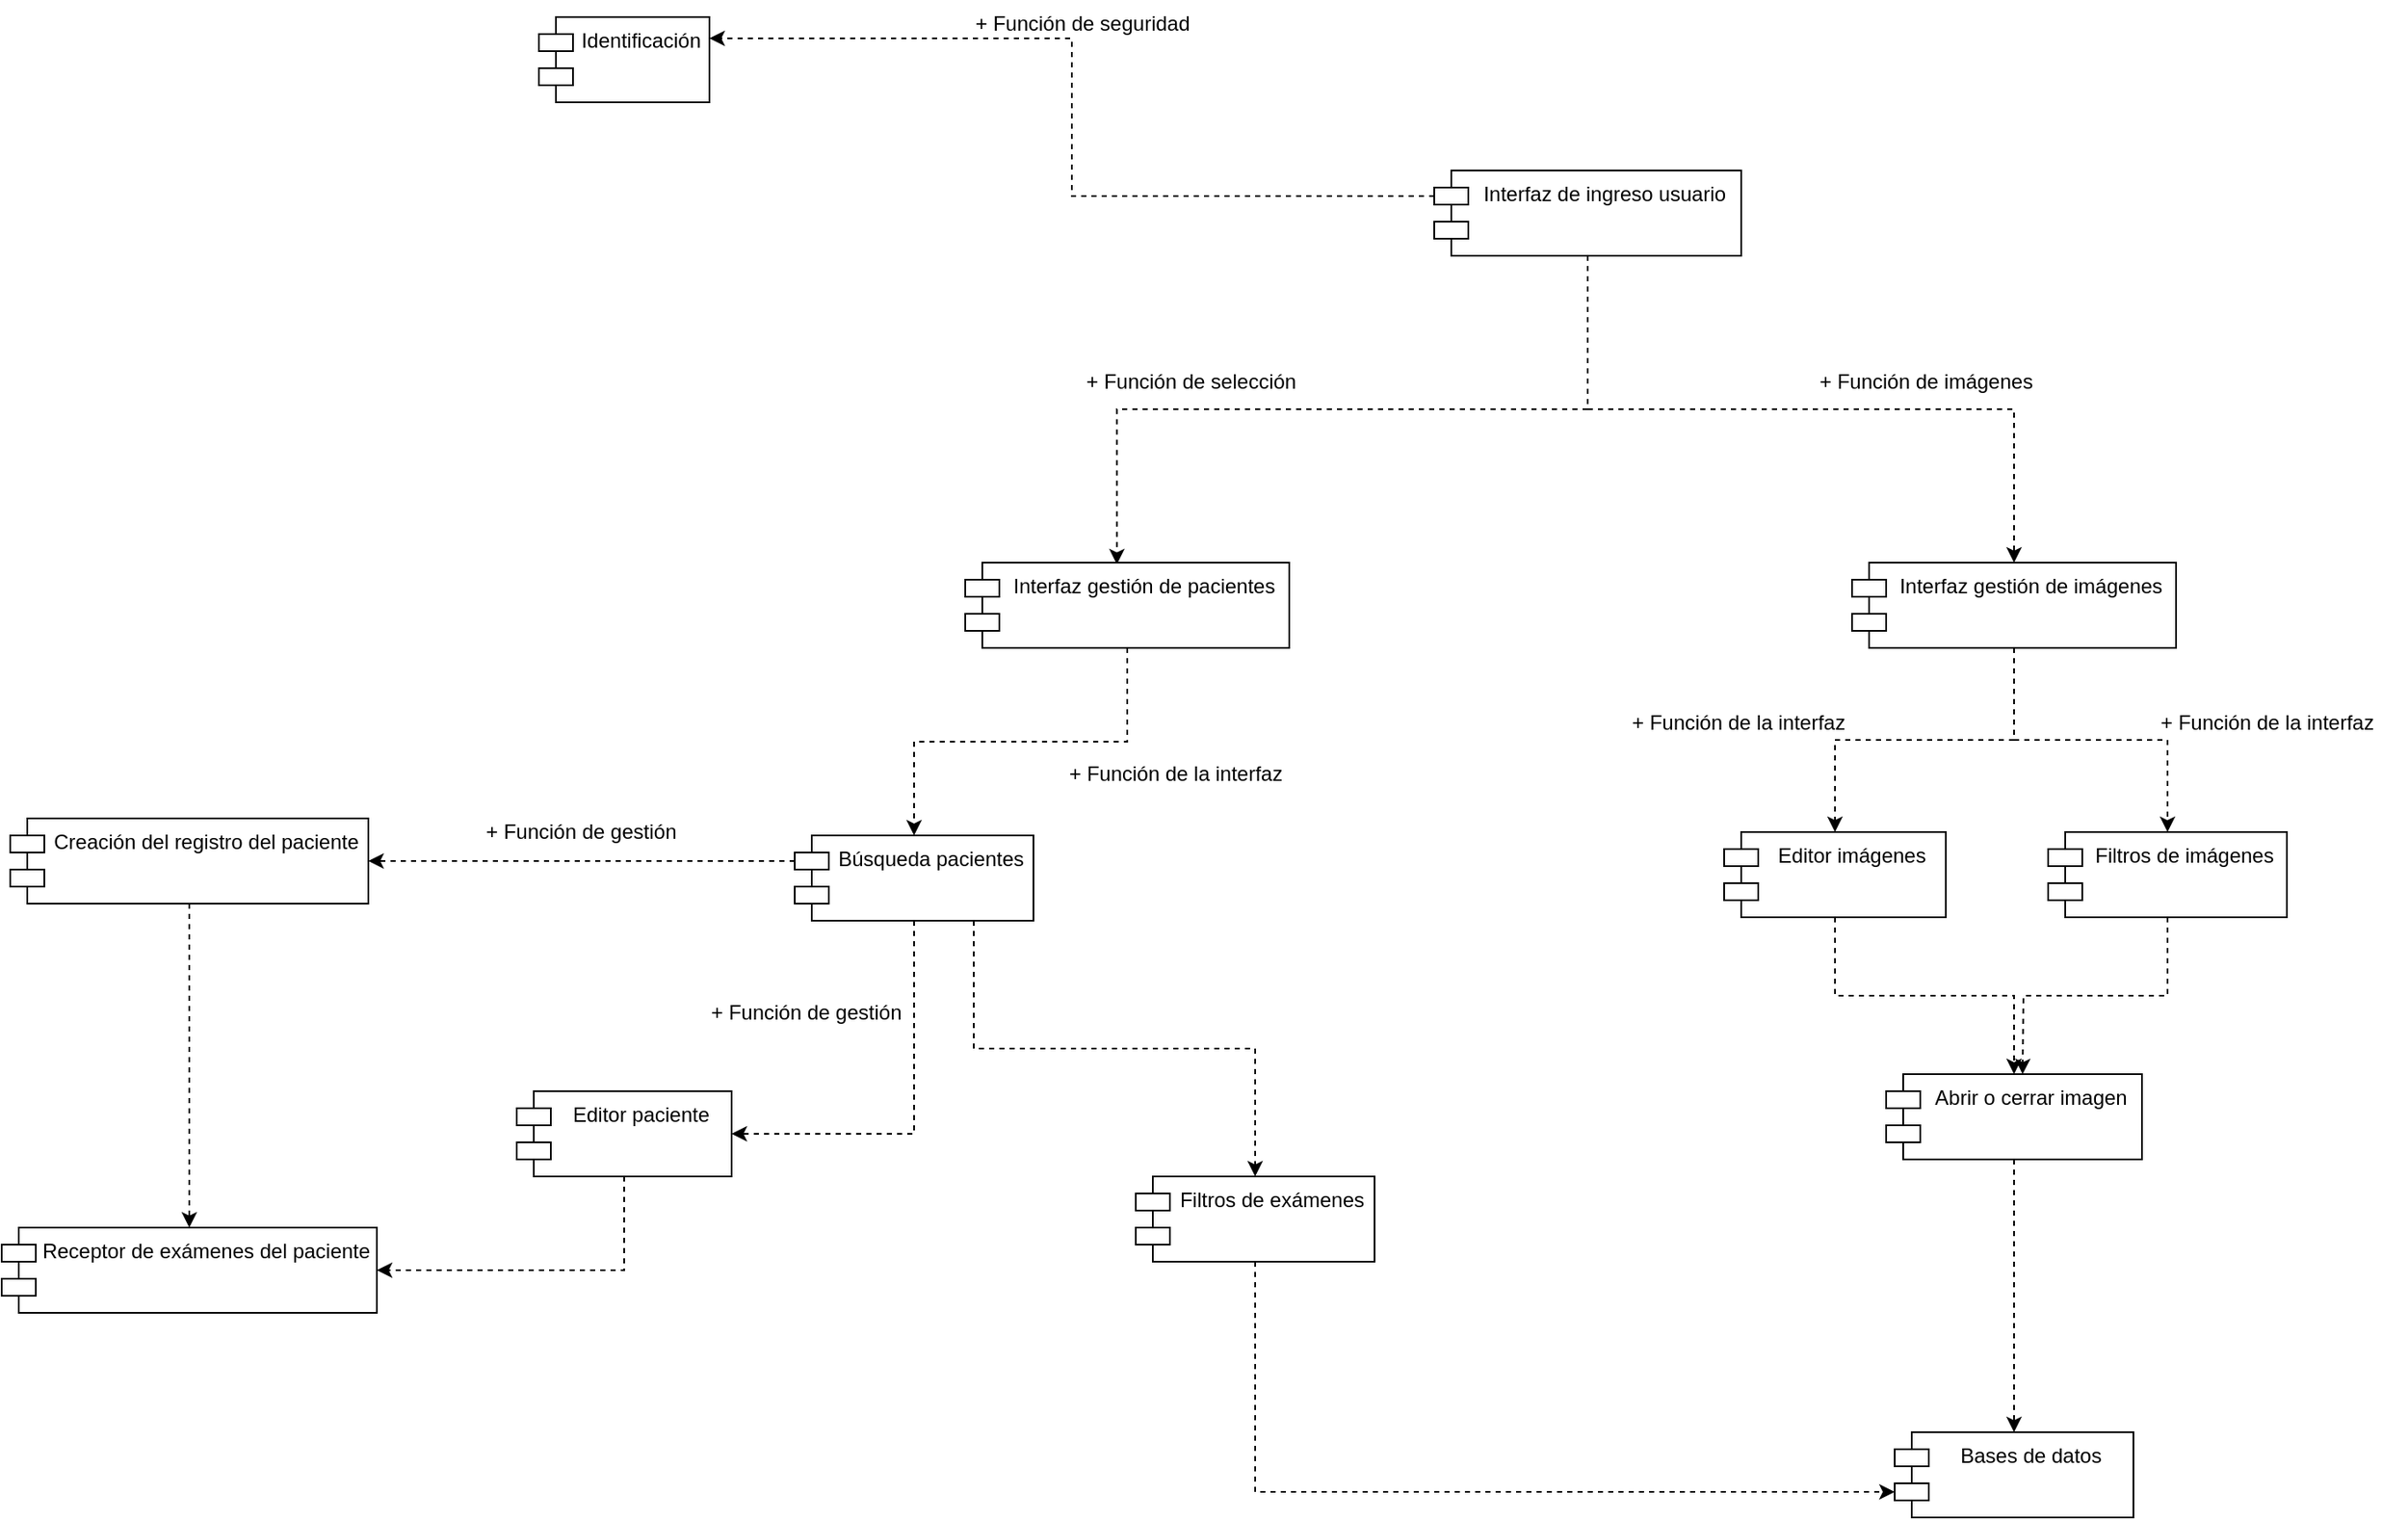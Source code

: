<mxfile version="13.9.2" type="device"><diagram id="y01mVMOvtytCNQaPTfa9" name="Page-1"><mxGraphModel dx="2031" dy="1134" grid="1" gridSize="10" guides="1" tooltips="1" connect="1" arrows="1" fold="1" page="1" pageScale="1" pageWidth="827" pageHeight="1169" math="0" shadow="0"><root><mxCell id="0"/><mxCell id="1" parent="0"/><mxCell id="zkN8JzHI6TO_s4SrUdGi-1" value="Identificación" style="shape=module;align=left;spacingLeft=20;align=center;verticalAlign=top;" vertex="1" parent="1"><mxGeometry x="445" y="120" width="100" height="50" as="geometry"/></mxCell><mxCell id="zkN8JzHI6TO_s4SrUdGi-22" style="edgeStyle=orthogonalEdgeStyle;rounded=0;orthogonalLoop=1;jettySize=auto;html=1;exitX=0;exitY=0;exitDx=0;exitDy=15;exitPerimeter=0;entryX=1;entryY=0.25;entryDx=0;entryDy=0;dashed=1;" edge="1" parent="1" source="zkN8JzHI6TO_s4SrUdGi-2" target="zkN8JzHI6TO_s4SrUdGi-1"><mxGeometry relative="1" as="geometry"/></mxCell><mxCell id="zkN8JzHI6TO_s4SrUdGi-23" style="edgeStyle=orthogonalEdgeStyle;rounded=0;orthogonalLoop=1;jettySize=auto;html=1;exitX=0.5;exitY=1;exitDx=0;exitDy=0;entryX=0.468;entryY=0.02;entryDx=0;entryDy=0;entryPerimeter=0;dashed=1;" edge="1" parent="1" source="zkN8JzHI6TO_s4SrUdGi-2" target="zkN8JzHI6TO_s4SrUdGi-3"><mxGeometry relative="1" as="geometry"/></mxCell><mxCell id="zkN8JzHI6TO_s4SrUdGi-24" style="edgeStyle=orthogonalEdgeStyle;rounded=0;orthogonalLoop=1;jettySize=auto;html=1;exitX=0.5;exitY=1;exitDx=0;exitDy=0;entryX=0.5;entryY=0;entryDx=0;entryDy=0;dashed=1;" edge="1" parent="1" source="zkN8JzHI6TO_s4SrUdGi-2" target="zkN8JzHI6TO_s4SrUdGi-4"><mxGeometry relative="1" as="geometry"/></mxCell><mxCell id="zkN8JzHI6TO_s4SrUdGi-2" value="Interfaz de ingreso usuario" style="shape=module;align=left;spacingLeft=20;align=center;verticalAlign=top;" vertex="1" parent="1"><mxGeometry x="970" y="210" width="180" height="50" as="geometry"/></mxCell><mxCell id="zkN8JzHI6TO_s4SrUdGi-26" style="edgeStyle=orthogonalEdgeStyle;rounded=0;orthogonalLoop=1;jettySize=auto;html=1;exitX=0.5;exitY=1;exitDx=0;exitDy=0;dashed=1;" edge="1" parent="1" source="zkN8JzHI6TO_s4SrUdGi-3" target="zkN8JzHI6TO_s4SrUdGi-5"><mxGeometry relative="1" as="geometry"/></mxCell><mxCell id="zkN8JzHI6TO_s4SrUdGi-3" value="Interfaz gestión de pacientes" style="shape=module;align=left;spacingLeft=20;align=center;verticalAlign=top;" vertex="1" parent="1"><mxGeometry x="695" y="440" width="190" height="50" as="geometry"/></mxCell><mxCell id="zkN8JzHI6TO_s4SrUdGi-32" style="edgeStyle=orthogonalEdgeStyle;rounded=0;orthogonalLoop=1;jettySize=auto;html=1;exitX=0.5;exitY=1;exitDx=0;exitDy=0;entryX=0.5;entryY=0;entryDx=0;entryDy=0;dashed=1;" edge="1" parent="1" source="zkN8JzHI6TO_s4SrUdGi-4" target="zkN8JzHI6TO_s4SrUdGi-6"><mxGeometry relative="1" as="geometry"/></mxCell><mxCell id="zkN8JzHI6TO_s4SrUdGi-33" style="edgeStyle=orthogonalEdgeStyle;rounded=0;orthogonalLoop=1;jettySize=auto;html=1;exitX=0.5;exitY=1;exitDx=0;exitDy=0;entryX=0.5;entryY=0;entryDx=0;entryDy=0;dashed=1;" edge="1" parent="1" source="zkN8JzHI6TO_s4SrUdGi-4" target="zkN8JzHI6TO_s4SrUdGi-8"><mxGeometry relative="1" as="geometry"/></mxCell><mxCell id="zkN8JzHI6TO_s4SrUdGi-4" value="Interfaz gestión de imágenes" style="shape=module;align=left;spacingLeft=20;align=center;verticalAlign=top;" vertex="1" parent="1"><mxGeometry x="1215" y="440" width="190" height="50" as="geometry"/></mxCell><mxCell id="zkN8JzHI6TO_s4SrUdGi-25" style="edgeStyle=orthogonalEdgeStyle;rounded=0;orthogonalLoop=1;jettySize=auto;html=1;exitX=0;exitY=0;exitDx=0;exitDy=15;exitPerimeter=0;entryX=1;entryY=0.5;entryDx=0;entryDy=0;dashed=1;" edge="1" parent="1" source="zkN8JzHI6TO_s4SrUdGi-5" target="zkN8JzHI6TO_s4SrUdGi-12"><mxGeometry relative="1" as="geometry"/></mxCell><mxCell id="zkN8JzHI6TO_s4SrUdGi-28" style="edgeStyle=orthogonalEdgeStyle;rounded=0;orthogonalLoop=1;jettySize=auto;html=1;exitX=0.5;exitY=1;exitDx=0;exitDy=0;entryX=1;entryY=0.5;entryDx=0;entryDy=0;dashed=1;" edge="1" parent="1" source="zkN8JzHI6TO_s4SrUdGi-5" target="zkN8JzHI6TO_s4SrUdGi-10"><mxGeometry relative="1" as="geometry"/></mxCell><mxCell id="zkN8JzHI6TO_s4SrUdGi-30" style="edgeStyle=orthogonalEdgeStyle;rounded=0;orthogonalLoop=1;jettySize=auto;html=1;exitX=0.75;exitY=1;exitDx=0;exitDy=0;entryX=0.5;entryY=0;entryDx=0;entryDy=0;dashed=1;" edge="1" parent="1" source="zkN8JzHI6TO_s4SrUdGi-5" target="zkN8JzHI6TO_s4SrUdGi-11"><mxGeometry relative="1" as="geometry"/></mxCell><mxCell id="zkN8JzHI6TO_s4SrUdGi-5" value="Búsqueda pacientes" style="shape=module;align=left;spacingLeft=20;align=center;verticalAlign=top;" vertex="1" parent="1"><mxGeometry x="595" y="600" width="140" height="50" as="geometry"/></mxCell><mxCell id="zkN8JzHI6TO_s4SrUdGi-34" style="edgeStyle=orthogonalEdgeStyle;rounded=0;orthogonalLoop=1;jettySize=auto;html=1;exitX=0.5;exitY=1;exitDx=0;exitDy=0;entryX=0.5;entryY=0;entryDx=0;entryDy=0;dashed=1;" edge="1" parent="1" source="zkN8JzHI6TO_s4SrUdGi-6" target="zkN8JzHI6TO_s4SrUdGi-7"><mxGeometry relative="1" as="geometry"/></mxCell><mxCell id="zkN8JzHI6TO_s4SrUdGi-6" value="Editor imágenes" style="shape=module;align=left;spacingLeft=20;align=center;verticalAlign=top;" vertex="1" parent="1"><mxGeometry x="1140" y="598" width="130" height="50" as="geometry"/></mxCell><mxCell id="zkN8JzHI6TO_s4SrUdGi-36" style="edgeStyle=orthogonalEdgeStyle;rounded=0;orthogonalLoop=1;jettySize=auto;html=1;exitX=0.5;exitY=1;exitDx=0;exitDy=0;entryX=0.5;entryY=0;entryDx=0;entryDy=0;dashed=1;" edge="1" parent="1" source="zkN8JzHI6TO_s4SrUdGi-7" target="zkN8JzHI6TO_s4SrUdGi-9"><mxGeometry relative="1" as="geometry"/></mxCell><mxCell id="zkN8JzHI6TO_s4SrUdGi-7" value="Abrir o cerrar imagen" style="shape=module;align=left;spacingLeft=20;align=center;verticalAlign=top;" vertex="1" parent="1"><mxGeometry x="1235" y="740" width="150" height="50" as="geometry"/></mxCell><mxCell id="zkN8JzHI6TO_s4SrUdGi-35" style="edgeStyle=orthogonalEdgeStyle;rounded=0;orthogonalLoop=1;jettySize=auto;html=1;exitX=0.5;exitY=1;exitDx=0;exitDy=0;dashed=1;" edge="1" parent="1" source="zkN8JzHI6TO_s4SrUdGi-8"><mxGeometry relative="1" as="geometry"><mxPoint x="1315" y="740" as="targetPoint"/></mxGeometry></mxCell><mxCell id="zkN8JzHI6TO_s4SrUdGi-8" value="Filtros de imágenes" style="shape=module;align=left;spacingLeft=20;align=center;verticalAlign=top;" vertex="1" parent="1"><mxGeometry x="1330" y="598" width="140" height="50" as="geometry"/></mxCell><mxCell id="zkN8JzHI6TO_s4SrUdGi-9" value="Bases de datos" style="shape=module;align=left;spacingLeft=20;align=center;verticalAlign=top;" vertex="1" parent="1"><mxGeometry x="1240" y="950" width="140" height="50" as="geometry"/></mxCell><mxCell id="zkN8JzHI6TO_s4SrUdGi-29" style="edgeStyle=orthogonalEdgeStyle;rounded=0;orthogonalLoop=1;jettySize=auto;html=1;exitX=0.5;exitY=1;exitDx=0;exitDy=0;entryX=1;entryY=0.5;entryDx=0;entryDy=0;dashed=1;" edge="1" parent="1" source="zkN8JzHI6TO_s4SrUdGi-10" target="zkN8JzHI6TO_s4SrUdGi-13"><mxGeometry relative="1" as="geometry"/></mxCell><mxCell id="zkN8JzHI6TO_s4SrUdGi-10" value="Editor paciente" style="shape=module;align=left;spacingLeft=20;align=center;verticalAlign=top;" vertex="1" parent="1"><mxGeometry x="432" y="750" width="126" height="50" as="geometry"/></mxCell><mxCell id="zkN8JzHI6TO_s4SrUdGi-31" style="edgeStyle=orthogonalEdgeStyle;rounded=0;orthogonalLoop=1;jettySize=auto;html=1;exitX=0.5;exitY=1;exitDx=0;exitDy=0;entryX=0;entryY=0;entryDx=0;entryDy=35;entryPerimeter=0;dashed=1;" edge="1" parent="1" source="zkN8JzHI6TO_s4SrUdGi-11" target="zkN8JzHI6TO_s4SrUdGi-9"><mxGeometry relative="1" as="geometry"/></mxCell><mxCell id="zkN8JzHI6TO_s4SrUdGi-11" value="Filtros de exámenes" style="shape=module;align=left;spacingLeft=20;align=center;verticalAlign=top;" vertex="1" parent="1"><mxGeometry x="795" y="800" width="140" height="50" as="geometry"/></mxCell><mxCell id="zkN8JzHI6TO_s4SrUdGi-15" style="edgeStyle=orthogonalEdgeStyle;rounded=0;orthogonalLoop=1;jettySize=auto;html=1;exitX=0.5;exitY=1;exitDx=0;exitDy=0;entryX=0.5;entryY=0;entryDx=0;entryDy=0;dashed=1;" edge="1" parent="1" source="zkN8JzHI6TO_s4SrUdGi-12" target="zkN8JzHI6TO_s4SrUdGi-13"><mxGeometry relative="1" as="geometry"/></mxCell><mxCell id="zkN8JzHI6TO_s4SrUdGi-12" value="Creación del registro del paciente" style="shape=module;align=left;spacingLeft=20;align=center;verticalAlign=top;" vertex="1" parent="1"><mxGeometry x="135" y="590" width="210" height="50" as="geometry"/></mxCell><mxCell id="zkN8JzHI6TO_s4SrUdGi-13" value="Receptor de exámenes del paciente" style="shape=module;align=left;spacingLeft=20;align=center;verticalAlign=top;" vertex="1" parent="1"><mxGeometry x="130" y="830" width="220" height="50" as="geometry"/></mxCell><mxCell id="zkN8JzHI6TO_s4SrUdGi-37" value="+ Función de seguridad" style="text;strokeColor=none;fillColor=none;align=left;verticalAlign=top;spacingLeft=4;spacingRight=4;overflow=hidden;rotatable=0;points=[[0,0.5],[1,0.5]];portConstraint=eastwest;" vertex="1" parent="1"><mxGeometry x="695" y="110" width="140" height="26" as="geometry"/></mxCell><mxCell id="zkN8JzHI6TO_s4SrUdGi-38" value="+ Función de selección" style="text;strokeColor=none;fillColor=none;align=left;verticalAlign=top;spacingLeft=4;spacingRight=4;overflow=hidden;rotatable=0;points=[[0,0.5],[1,0.5]];portConstraint=eastwest;" vertex="1" parent="1"><mxGeometry x="760" y="320" width="150" height="26" as="geometry"/></mxCell><mxCell id="zkN8JzHI6TO_s4SrUdGi-40" value="+ Función de imágenes" style="text;strokeColor=none;fillColor=none;align=left;verticalAlign=top;spacingLeft=4;spacingRight=4;overflow=hidden;rotatable=0;points=[[0,0.5],[1,0.5]];portConstraint=eastwest;" vertex="1" parent="1"><mxGeometry x="1190" y="320" width="150" height="26" as="geometry"/></mxCell><mxCell id="zkN8JzHI6TO_s4SrUdGi-41" value="+ Función de la interfaz" style="text;strokeColor=none;fillColor=none;align=left;verticalAlign=top;spacingLeft=4;spacingRight=4;overflow=hidden;rotatable=0;points=[[0,0.5],[1,0.5]];portConstraint=eastwest;" vertex="1" parent="1"><mxGeometry x="1080" y="520" width="150" height="26" as="geometry"/></mxCell><mxCell id="zkN8JzHI6TO_s4SrUdGi-42" value="+ Función de la interfaz" style="text;strokeColor=none;fillColor=none;align=left;verticalAlign=top;spacingLeft=4;spacingRight=4;overflow=hidden;rotatable=0;points=[[0,0.5],[1,0.5]];portConstraint=eastwest;" vertex="1" parent="1"><mxGeometry x="1390" y="520" width="150" height="26" as="geometry"/></mxCell><mxCell id="zkN8JzHI6TO_s4SrUdGi-43" value="+ Función de la interfaz" style="text;strokeColor=none;fillColor=none;align=left;verticalAlign=top;spacingLeft=4;spacingRight=4;overflow=hidden;rotatable=0;points=[[0,0.5],[1,0.5]];portConstraint=eastwest;" vertex="1" parent="1"><mxGeometry x="750" y="550" width="150" height="26" as="geometry"/></mxCell><mxCell id="zkN8JzHI6TO_s4SrUdGi-44" value="+ Función de gestión" style="text;strokeColor=none;fillColor=none;align=left;verticalAlign=top;spacingLeft=4;spacingRight=4;overflow=hidden;rotatable=0;points=[[0,0.5],[1,0.5]];portConstraint=eastwest;" vertex="1" parent="1"><mxGeometry x="408" y="584" width="150" height="26" as="geometry"/></mxCell><mxCell id="zkN8JzHI6TO_s4SrUdGi-45" value="+ Función de gestión" style="text;strokeColor=none;fillColor=none;align=left;verticalAlign=top;spacingLeft=4;spacingRight=4;overflow=hidden;rotatable=0;points=[[0,0.5],[1,0.5]];portConstraint=eastwest;" vertex="1" parent="1"><mxGeometry x="540" y="690" width="130" height="26" as="geometry"/></mxCell></root></mxGraphModel></diagram></mxfile>